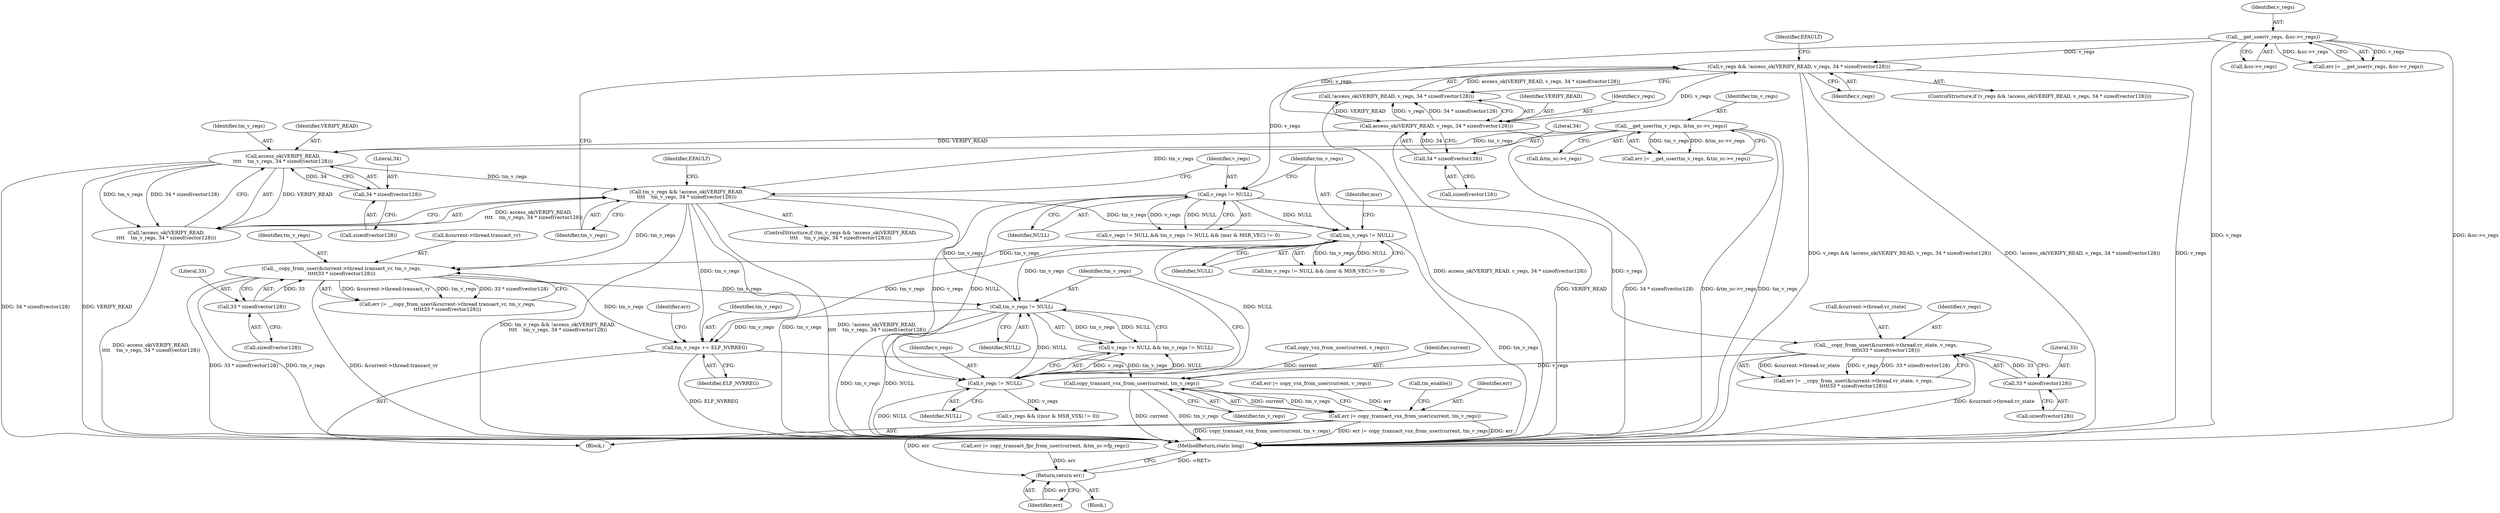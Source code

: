 digraph "0_linux_d2b9d2a5ad5ef04ff978c9923d19730cb05efd55_0@pointer" {
"1000616" [label="(Call,tm_v_regs += ELF_NVRREG)"];
"1000456" [label="(Call,tm_v_regs != NULL)"];
"1000437" [label="(Call,tm_v_regs && !access_ok(VERIFY_READ,\n\t\t\t\t    tm_v_regs, 34 * sizeof(vector128)))"];
"1000440" [label="(Call,access_ok(VERIFY_READ,\n\t\t\t\t    tm_v_regs, 34 * sizeof(vector128)))"];
"1000426" [label="(Call,access_ok(VERIFY_READ, v_regs, 34 * sizeof(vector128)))"];
"1000404" [label="(Call,__get_user(v_regs, &sc->v_regs))"];
"1000429" [label="(Call,34 * sizeof(vector128))"];
"1000412" [label="(Call,__get_user(tm_v_regs, &tm_sc->v_regs))"];
"1000443" [label="(Call,34 * sizeof(vector128))"];
"1000439" [label="(Call,!access_ok(VERIFY_READ,\n\t\t\t\t    tm_v_regs, 34 * sizeof(vector128)))"];
"1000452" [label="(Call,v_regs != NULL)"];
"1000423" [label="(Call,v_regs && !access_ok(VERIFY_READ, v_regs, 34 * sizeof(vector128)))"];
"1000425" [label="(Call,!access_ok(VERIFY_READ, v_regs, 34 * sizeof(vector128)))"];
"1000481" [label="(Call,__copy_from_user(&current->thread.transact_vr, tm_v_regs,\n\t\t\t\t\t33 * sizeof(vector128)))"];
"1000489" [label="(Call,33 * sizeof(vector128))"];
"1000530" [label="(Call,tm_v_regs != NULL)"];
"1000527" [label="(Call,v_regs != NULL)"];
"1000467" [label="(Call,__copy_from_user(&current->thread.vr_state, v_regs,\n\t\t\t\t\t33 * sizeof(vector128)))"];
"1000475" [label="(Call,33 * sizeof(vector128))"];
"1000626" [label="(Call,copy_transact_vsx_from_user(current, tm_v_regs))"];
"1000624" [label="(Call,err |= copy_transact_vsx_from_user(current, tm_v_regs))"];
"1000717" [label="(Return,return err;)"];
"1000474" [label="(Identifier,v_regs)"];
"1000442" [label="(Identifier,tm_v_regs)"];
"1000414" [label="(Call,&tm_sc->v_regs)"];
"1000465" [label="(Call,err |= __copy_from_user(&current->thread.vr_state, v_regs,\n\t\t\t\t\t33 * sizeof(vector128)))"];
"1000617" [label="(Identifier,tm_v_regs)"];
"1000456" [label="(Call,tm_v_regs != NULL)"];
"1000424" [label="(Identifier,v_regs)"];
"1000605" [label="(Call,v_regs && ((msr & MSR_VSX) != 0))"];
"1000431" [label="(Call,sizeof(vector128))"];
"1000412" [label="(Call,__get_user(tm_v_regs, &tm_sc->v_regs))"];
"1000435" [label="(Identifier,EFAULT)"];
"1000526" [label="(Call,v_regs != NULL && tm_v_regs != NULL)"];
"1000468" [label="(Call,&current->thread.vr_state)"];
"1000527" [label="(Call,v_regs != NULL)"];
"1000422" [label="(ControlStructure,if (v_regs && !access_ok(VERIFY_READ, v_regs, 34 * sizeof(vector128))))"];
"1000440" [label="(Call,access_ok(VERIFY_READ,\n\t\t\t\t    tm_v_regs, 34 * sizeof(vector128)))"];
"1000425" [label="(Call,!access_ok(VERIFY_READ, v_regs, 34 * sizeof(vector128)))"];
"1000426" [label="(Call,access_ok(VERIFY_READ, v_regs, 34 * sizeof(vector128)))"];
"1000458" [label="(Identifier,NULL)"];
"1000718" [label="(Identifier,err)"];
"1000410" [label="(Call,err |= __get_user(tm_v_regs, &tm_sc->v_regs))"];
"1000441" [label="(Identifier,VERIFY_READ)"];
"1000477" [label="(Call,sizeof(vector128))"];
"1000628" [label="(Identifier,tm_v_regs)"];
"1000427" [label="(Identifier,VERIFY_READ)"];
"1000621" [label="(Call,copy_vsx_from_user(current, v_regs))"];
"1000449" [label="(Identifier,EFAULT)"];
"1000532" [label="(Identifier,NULL)"];
"1000437" [label="(Call,tm_v_regs && !access_ok(VERIFY_READ,\n\t\t\t\t    tm_v_regs, 34 * sizeof(vector128)))"];
"1000616" [label="(Call,tm_v_regs += ELF_NVRREG)"];
"1000404" [label="(Call,__get_user(v_regs, &sc->v_regs))"];
"1000531" [label="(Identifier,tm_v_regs)"];
"1000488" [label="(Identifier,tm_v_regs)"];
"1000491" [label="(Call,sizeof(vector128))"];
"1000406" [label="(Call,&sc->v_regs)"];
"1000529" [label="(Identifier,NULL)"];
"1000436" [label="(ControlStructure,if (tm_v_regs && !access_ok(VERIFY_READ,\n\t\t\t\t    tm_v_regs, 34 * sizeof(vector128))))"];
"1000620" [label="(Identifier,err)"];
"1000452" [label="(Call,v_regs != NULL)"];
"1000619" [label="(Call,err |= copy_vsx_from_user(current, v_regs))"];
"1000429" [label="(Call,34 * sizeof(vector128))"];
"1000454" [label="(Identifier,NULL)"];
"1000438" [label="(Identifier,tm_v_regs)"];
"1000428" [label="(Identifier,v_regs)"];
"1000476" [label="(Literal,33)"];
"1000413" [label="(Identifier,tm_v_regs)"];
"1000482" [label="(Call,&current->thread.transact_vr)"];
"1000405" [label="(Identifier,v_regs)"];
"1000489" [label="(Call,33 * sizeof(vector128))"];
"1000596" [label="(Call,err |= copy_transact_fpr_from_user(current, &tm_sc->fp_regs))"];
"1000453" [label="(Identifier,v_regs)"];
"1000530" [label="(Call,tm_v_regs != NULL)"];
"1000624" [label="(Call,err |= copy_transact_vsx_from_user(current, tm_v_regs))"];
"1000121" [label="(Block,)"];
"1000444" [label="(Literal,34)"];
"1000455" [label="(Call,tm_v_regs != NULL && (msr & MSR_VEC) != 0)"];
"1000612" [label="(Block,)"];
"1000443" [label="(Call,34 * sizeof(vector128))"];
"1000490" [label="(Literal,33)"];
"1000475" [label="(Call,33 * sizeof(vector128))"];
"1000667" [label="(Call,tm_enable())"];
"1000451" [label="(Call,v_regs != NULL && tm_v_regs != NULL && (msr & MSR_VEC) != 0)"];
"1000627" [label="(Identifier,current)"];
"1000423" [label="(Call,v_regs && !access_ok(VERIFY_READ, v_regs, 34 * sizeof(vector128)))"];
"1000402" [label="(Call,err |= __get_user(v_regs, &sc->v_regs))"];
"1000618" [label="(Identifier,ELF_NVRREG)"];
"1000719" [label="(MethodReturn,static long)"];
"1000457" [label="(Identifier,tm_v_regs)"];
"1000439" [label="(Call,!access_ok(VERIFY_READ,\n\t\t\t\t    tm_v_regs, 34 * sizeof(vector128)))"];
"1000626" [label="(Call,copy_transact_vsx_from_user(current, tm_v_regs))"];
"1000461" [label="(Identifier,msr)"];
"1000479" [label="(Call,err |= __copy_from_user(&current->thread.transact_vr, tm_v_regs,\n\t\t\t\t\t33 * sizeof(vector128)))"];
"1000528" [label="(Identifier,v_regs)"];
"1000481" [label="(Call,__copy_from_user(&current->thread.transact_vr, tm_v_regs,\n\t\t\t\t\t33 * sizeof(vector128)))"];
"1000467" [label="(Call,__copy_from_user(&current->thread.vr_state, v_regs,\n\t\t\t\t\t33 * sizeof(vector128)))"];
"1000445" [label="(Call,sizeof(vector128))"];
"1000625" [label="(Identifier,err)"];
"1000717" [label="(Return,return err;)"];
"1000430" [label="(Literal,34)"];
"1000616" -> "1000612"  [label="AST: "];
"1000616" -> "1000618"  [label="CFG: "];
"1000617" -> "1000616"  [label="AST: "];
"1000618" -> "1000616"  [label="AST: "];
"1000620" -> "1000616"  [label="CFG: "];
"1000616" -> "1000719"  [label="DDG: ELF_NVRREG"];
"1000456" -> "1000616"  [label="DDG: tm_v_regs"];
"1000481" -> "1000616"  [label="DDG: tm_v_regs"];
"1000530" -> "1000616"  [label="DDG: tm_v_regs"];
"1000437" -> "1000616"  [label="DDG: tm_v_regs"];
"1000616" -> "1000626"  [label="DDG: tm_v_regs"];
"1000456" -> "1000455"  [label="AST: "];
"1000456" -> "1000458"  [label="CFG: "];
"1000457" -> "1000456"  [label="AST: "];
"1000458" -> "1000456"  [label="AST: "];
"1000461" -> "1000456"  [label="CFG: "];
"1000455" -> "1000456"  [label="CFG: "];
"1000456" -> "1000719"  [label="DDG: tm_v_regs"];
"1000456" -> "1000455"  [label="DDG: tm_v_regs"];
"1000456" -> "1000455"  [label="DDG: NULL"];
"1000437" -> "1000456"  [label="DDG: tm_v_regs"];
"1000452" -> "1000456"  [label="DDG: NULL"];
"1000456" -> "1000481"  [label="DDG: tm_v_regs"];
"1000456" -> "1000527"  [label="DDG: NULL"];
"1000456" -> "1000530"  [label="DDG: tm_v_regs"];
"1000437" -> "1000436"  [label="AST: "];
"1000437" -> "1000438"  [label="CFG: "];
"1000437" -> "1000439"  [label="CFG: "];
"1000438" -> "1000437"  [label="AST: "];
"1000439" -> "1000437"  [label="AST: "];
"1000449" -> "1000437"  [label="CFG: "];
"1000453" -> "1000437"  [label="CFG: "];
"1000437" -> "1000719"  [label="DDG: tm_v_regs && !access_ok(VERIFY_READ,\n\t\t\t\t    tm_v_regs, 34 * sizeof(vector128))"];
"1000437" -> "1000719"  [label="DDG: tm_v_regs"];
"1000437" -> "1000719"  [label="DDG: !access_ok(VERIFY_READ,\n\t\t\t\t    tm_v_regs, 34 * sizeof(vector128))"];
"1000440" -> "1000437"  [label="DDG: tm_v_regs"];
"1000412" -> "1000437"  [label="DDG: tm_v_regs"];
"1000439" -> "1000437"  [label="DDG: access_ok(VERIFY_READ,\n\t\t\t\t    tm_v_regs, 34 * sizeof(vector128))"];
"1000437" -> "1000481"  [label="DDG: tm_v_regs"];
"1000437" -> "1000530"  [label="DDG: tm_v_regs"];
"1000440" -> "1000439"  [label="AST: "];
"1000440" -> "1000443"  [label="CFG: "];
"1000441" -> "1000440"  [label="AST: "];
"1000442" -> "1000440"  [label="AST: "];
"1000443" -> "1000440"  [label="AST: "];
"1000439" -> "1000440"  [label="CFG: "];
"1000440" -> "1000719"  [label="DDG: 34 * sizeof(vector128)"];
"1000440" -> "1000719"  [label="DDG: VERIFY_READ"];
"1000440" -> "1000439"  [label="DDG: VERIFY_READ"];
"1000440" -> "1000439"  [label="DDG: tm_v_regs"];
"1000440" -> "1000439"  [label="DDG: 34 * sizeof(vector128)"];
"1000426" -> "1000440"  [label="DDG: VERIFY_READ"];
"1000412" -> "1000440"  [label="DDG: tm_v_regs"];
"1000443" -> "1000440"  [label="DDG: 34"];
"1000426" -> "1000425"  [label="AST: "];
"1000426" -> "1000429"  [label="CFG: "];
"1000427" -> "1000426"  [label="AST: "];
"1000428" -> "1000426"  [label="AST: "];
"1000429" -> "1000426"  [label="AST: "];
"1000425" -> "1000426"  [label="CFG: "];
"1000426" -> "1000719"  [label="DDG: VERIFY_READ"];
"1000426" -> "1000719"  [label="DDG: 34 * sizeof(vector128)"];
"1000426" -> "1000423"  [label="DDG: v_regs"];
"1000426" -> "1000425"  [label="DDG: VERIFY_READ"];
"1000426" -> "1000425"  [label="DDG: v_regs"];
"1000426" -> "1000425"  [label="DDG: 34 * sizeof(vector128)"];
"1000404" -> "1000426"  [label="DDG: v_regs"];
"1000429" -> "1000426"  [label="DDG: 34"];
"1000404" -> "1000402"  [label="AST: "];
"1000404" -> "1000406"  [label="CFG: "];
"1000405" -> "1000404"  [label="AST: "];
"1000406" -> "1000404"  [label="AST: "];
"1000402" -> "1000404"  [label="CFG: "];
"1000404" -> "1000719"  [label="DDG: v_regs"];
"1000404" -> "1000719"  [label="DDG: &sc->v_regs"];
"1000404" -> "1000402"  [label="DDG: v_regs"];
"1000404" -> "1000402"  [label="DDG: &sc->v_regs"];
"1000404" -> "1000423"  [label="DDG: v_regs"];
"1000429" -> "1000431"  [label="CFG: "];
"1000430" -> "1000429"  [label="AST: "];
"1000431" -> "1000429"  [label="AST: "];
"1000412" -> "1000410"  [label="AST: "];
"1000412" -> "1000414"  [label="CFG: "];
"1000413" -> "1000412"  [label="AST: "];
"1000414" -> "1000412"  [label="AST: "];
"1000410" -> "1000412"  [label="CFG: "];
"1000412" -> "1000719"  [label="DDG: &tm_sc->v_regs"];
"1000412" -> "1000719"  [label="DDG: tm_v_regs"];
"1000412" -> "1000410"  [label="DDG: tm_v_regs"];
"1000412" -> "1000410"  [label="DDG: &tm_sc->v_regs"];
"1000443" -> "1000445"  [label="CFG: "];
"1000444" -> "1000443"  [label="AST: "];
"1000445" -> "1000443"  [label="AST: "];
"1000439" -> "1000719"  [label="DDG: access_ok(VERIFY_READ,\n\t\t\t\t    tm_v_regs, 34 * sizeof(vector128))"];
"1000452" -> "1000451"  [label="AST: "];
"1000452" -> "1000454"  [label="CFG: "];
"1000453" -> "1000452"  [label="AST: "];
"1000454" -> "1000452"  [label="AST: "];
"1000457" -> "1000452"  [label="CFG: "];
"1000451" -> "1000452"  [label="CFG: "];
"1000452" -> "1000451"  [label="DDG: v_regs"];
"1000452" -> "1000451"  [label="DDG: NULL"];
"1000423" -> "1000452"  [label="DDG: v_regs"];
"1000452" -> "1000467"  [label="DDG: v_regs"];
"1000452" -> "1000527"  [label="DDG: v_regs"];
"1000452" -> "1000527"  [label="DDG: NULL"];
"1000423" -> "1000422"  [label="AST: "];
"1000423" -> "1000424"  [label="CFG: "];
"1000423" -> "1000425"  [label="CFG: "];
"1000424" -> "1000423"  [label="AST: "];
"1000425" -> "1000423"  [label="AST: "];
"1000435" -> "1000423"  [label="CFG: "];
"1000438" -> "1000423"  [label="CFG: "];
"1000423" -> "1000719"  [label="DDG: v_regs && !access_ok(VERIFY_READ, v_regs, 34 * sizeof(vector128))"];
"1000423" -> "1000719"  [label="DDG: !access_ok(VERIFY_READ, v_regs, 34 * sizeof(vector128))"];
"1000423" -> "1000719"  [label="DDG: v_regs"];
"1000425" -> "1000423"  [label="DDG: access_ok(VERIFY_READ, v_regs, 34 * sizeof(vector128))"];
"1000425" -> "1000719"  [label="DDG: access_ok(VERIFY_READ, v_regs, 34 * sizeof(vector128))"];
"1000481" -> "1000479"  [label="AST: "];
"1000481" -> "1000489"  [label="CFG: "];
"1000482" -> "1000481"  [label="AST: "];
"1000488" -> "1000481"  [label="AST: "];
"1000489" -> "1000481"  [label="AST: "];
"1000479" -> "1000481"  [label="CFG: "];
"1000481" -> "1000719"  [label="DDG: 33 * sizeof(vector128)"];
"1000481" -> "1000719"  [label="DDG: tm_v_regs"];
"1000481" -> "1000719"  [label="DDG: &current->thread.transact_vr"];
"1000481" -> "1000479"  [label="DDG: &current->thread.transact_vr"];
"1000481" -> "1000479"  [label="DDG: tm_v_regs"];
"1000481" -> "1000479"  [label="DDG: 33 * sizeof(vector128)"];
"1000489" -> "1000481"  [label="DDG: 33"];
"1000481" -> "1000530"  [label="DDG: tm_v_regs"];
"1000489" -> "1000491"  [label="CFG: "];
"1000490" -> "1000489"  [label="AST: "];
"1000491" -> "1000489"  [label="AST: "];
"1000530" -> "1000526"  [label="AST: "];
"1000530" -> "1000532"  [label="CFG: "];
"1000531" -> "1000530"  [label="AST: "];
"1000532" -> "1000530"  [label="AST: "];
"1000526" -> "1000530"  [label="CFG: "];
"1000530" -> "1000719"  [label="DDG: tm_v_regs"];
"1000530" -> "1000719"  [label="DDG: NULL"];
"1000530" -> "1000526"  [label="DDG: tm_v_regs"];
"1000530" -> "1000526"  [label="DDG: NULL"];
"1000527" -> "1000530"  [label="DDG: NULL"];
"1000527" -> "1000526"  [label="AST: "];
"1000527" -> "1000529"  [label="CFG: "];
"1000528" -> "1000527"  [label="AST: "];
"1000529" -> "1000527"  [label="AST: "];
"1000531" -> "1000527"  [label="CFG: "];
"1000526" -> "1000527"  [label="CFG: "];
"1000527" -> "1000719"  [label="DDG: NULL"];
"1000527" -> "1000526"  [label="DDG: v_regs"];
"1000527" -> "1000526"  [label="DDG: NULL"];
"1000467" -> "1000527"  [label="DDG: v_regs"];
"1000527" -> "1000605"  [label="DDG: v_regs"];
"1000467" -> "1000465"  [label="AST: "];
"1000467" -> "1000475"  [label="CFG: "];
"1000468" -> "1000467"  [label="AST: "];
"1000474" -> "1000467"  [label="AST: "];
"1000475" -> "1000467"  [label="AST: "];
"1000465" -> "1000467"  [label="CFG: "];
"1000467" -> "1000719"  [label="DDG: &current->thread.vr_state"];
"1000467" -> "1000465"  [label="DDG: &current->thread.vr_state"];
"1000467" -> "1000465"  [label="DDG: v_regs"];
"1000467" -> "1000465"  [label="DDG: 33 * sizeof(vector128)"];
"1000475" -> "1000467"  [label="DDG: 33"];
"1000475" -> "1000477"  [label="CFG: "];
"1000476" -> "1000475"  [label="AST: "];
"1000477" -> "1000475"  [label="AST: "];
"1000626" -> "1000624"  [label="AST: "];
"1000626" -> "1000628"  [label="CFG: "];
"1000627" -> "1000626"  [label="AST: "];
"1000628" -> "1000626"  [label="AST: "];
"1000624" -> "1000626"  [label="CFG: "];
"1000626" -> "1000719"  [label="DDG: current"];
"1000626" -> "1000719"  [label="DDG: tm_v_regs"];
"1000626" -> "1000624"  [label="DDG: current"];
"1000626" -> "1000624"  [label="DDG: tm_v_regs"];
"1000621" -> "1000626"  [label="DDG: current"];
"1000624" -> "1000612"  [label="AST: "];
"1000625" -> "1000624"  [label="AST: "];
"1000667" -> "1000624"  [label="CFG: "];
"1000624" -> "1000719"  [label="DDG: copy_transact_vsx_from_user(current, tm_v_regs)"];
"1000624" -> "1000719"  [label="DDG: err |= copy_transact_vsx_from_user(current, tm_v_regs)"];
"1000624" -> "1000719"  [label="DDG: err"];
"1000619" -> "1000624"  [label="DDG: err"];
"1000624" -> "1000717"  [label="DDG: err"];
"1000717" -> "1000121"  [label="AST: "];
"1000717" -> "1000718"  [label="CFG: "];
"1000718" -> "1000717"  [label="AST: "];
"1000719" -> "1000717"  [label="CFG: "];
"1000717" -> "1000719"  [label="DDG: <RET>"];
"1000718" -> "1000717"  [label="DDG: err"];
"1000596" -> "1000717"  [label="DDG: err"];
}
